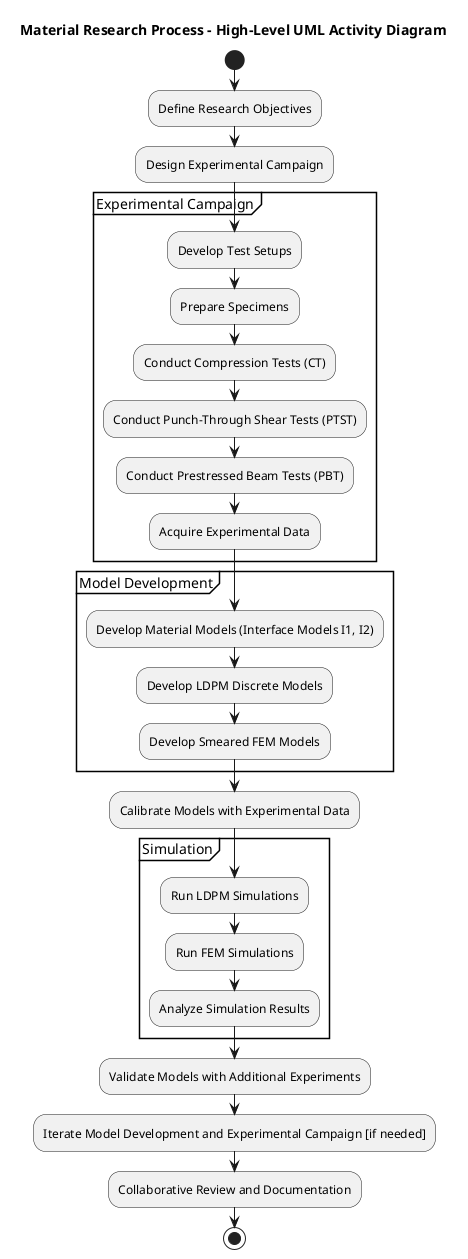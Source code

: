 @startuml
title Material Research Process - High-Level UML Activity Diagram

start

:Define Research Objectives;
:Design Experimental Campaign;
partition "Experimental Campaign" {
    :Develop Test Setups;
    :Prepare Specimens;
    :Conduct Compression Tests (CT);
    :Conduct Punch-Through Shear Tests (PTST);
    :Conduct Prestressed Beam Tests (PBT);
    :Acquire Experimental Data;
}

partition "Model Development" {
    :Develop Material Models (Interface Models I1, I2);
    :Develop LDPM Discrete Models;
    :Develop Smeared FEM Models;
}

:Calibrate Models with Experimental Data;

partition "Simulation" {
    :Run LDPM Simulations;
    :Run FEM Simulations;
    :Analyze Simulation Results;
}

:Validate Models with Additional Experiments;

:Iterate Model Development and Experimental Campaign [if needed];

:Collaborative Review and Documentation;

stop

@enduml
